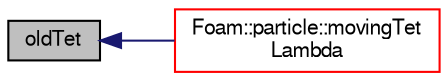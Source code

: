 digraph "oldTet"
{
  bgcolor="transparent";
  edge [fontname="FreeSans",fontsize="10",labelfontname="FreeSans",labelfontsize="10"];
  node [fontname="FreeSans",fontsize="10",shape=record];
  rankdir="LR";
  Node2066 [label="oldTet",height=0.2,width=0.4,color="black", fillcolor="grey75", style="filled", fontcolor="black"];
  Node2066 -> Node2067 [dir="back",color="midnightblue",fontsize="10",style="solid",fontname="FreeSans"];
  Node2067 [label="Foam::particle::movingTet\lLambda",height=0.2,width=0.4,color="red",URL="$a23586.html#a7603ae2812feb41aea703e54496564af",tooltip="Find the lambda value for a moving tri face. "];
}
